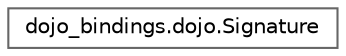 digraph "Graphical Class Hierarchy"
{
 // LATEX_PDF_SIZE
  bgcolor="transparent";
  edge [fontname=Helvetica,fontsize=10,labelfontname=Helvetica,labelfontsize=10];
  node [fontname=Helvetica,fontsize=10,shape=box,height=0.2,width=0.4];
  rankdir="LR";
  Node0 [id="Node000000",label="dojo_bindings.dojo.Signature",height=0.2,width=0.4,color="grey40", fillcolor="white", style="filled",URL="$structdojo__bindings_1_1dojo_1_1_signature.html",tooltip=" "];
}
